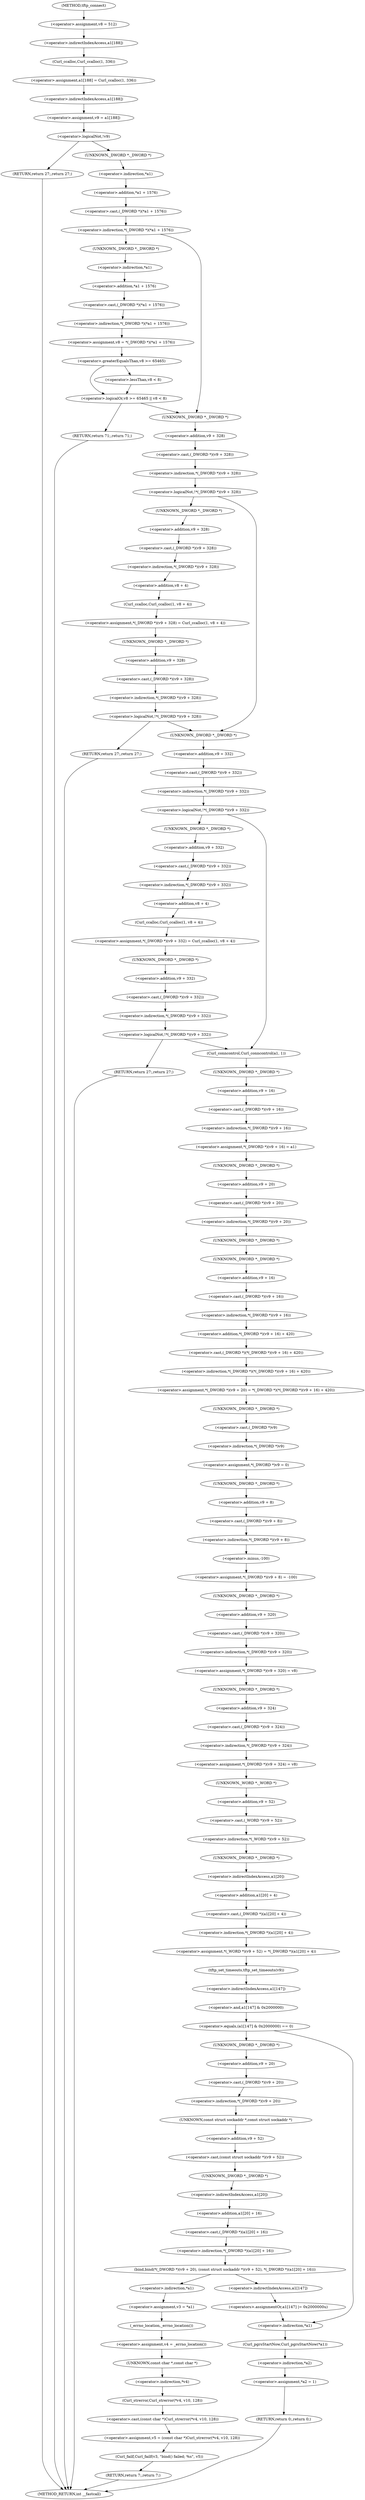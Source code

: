 digraph tftp_connect {  
"1000117" [label = "(<operator>.assignment,v8 = 512)" ]
"1000120" [label = "(<operator>.assignment,a1[188] = Curl_ccalloc(1, 336))" ]
"1000121" [label = "(<operator>.indirectIndexAccess,a1[188])" ]
"1000124" [label = "(Curl_ccalloc,Curl_ccalloc(1, 336))" ]
"1000127" [label = "(<operator>.assignment,v9 = a1[188])" ]
"1000129" [label = "(<operator>.indirectIndexAccess,a1[188])" ]
"1000133" [label = "(<operator>.logicalNot,!v9)" ]
"1000135" [label = "(RETURN,return 27;,return 27;)" ]
"1000138" [label = "(<operator>.indirection,*(_DWORD *)(*a1 + 1576))" ]
"1000139" [label = "(<operator>.cast,(_DWORD *)(*a1 + 1576))" ]
"1000140" [label = "(UNKNOWN,_DWORD *,_DWORD *)" ]
"1000141" [label = "(<operator>.addition,*a1 + 1576)" ]
"1000142" [label = "(<operator>.indirection,*a1)" ]
"1000146" [label = "(<operator>.assignment,v8 = *(_DWORD *)(*a1 + 1576))" ]
"1000148" [label = "(<operator>.indirection,*(_DWORD *)(*a1 + 1576))" ]
"1000149" [label = "(<operator>.cast,(_DWORD *)(*a1 + 1576))" ]
"1000150" [label = "(UNKNOWN,_DWORD *,_DWORD *)" ]
"1000151" [label = "(<operator>.addition,*a1 + 1576)" ]
"1000152" [label = "(<operator>.indirection,*a1)" ]
"1000156" [label = "(<operator>.logicalOr,v8 >= 65465 || v8 < 8)" ]
"1000157" [label = "(<operator>.greaterEqualsThan,v8 >= 65465)" ]
"1000160" [label = "(<operator>.lessThan,v8 < 8)" ]
"1000163" [label = "(RETURN,return 71;,return 71;)" ]
"1000166" [label = "(<operator>.logicalNot,!*(_DWORD *)(v9 + 328))" ]
"1000167" [label = "(<operator>.indirection,*(_DWORD *)(v9 + 328))" ]
"1000168" [label = "(<operator>.cast,(_DWORD *)(v9 + 328))" ]
"1000169" [label = "(UNKNOWN,_DWORD *,_DWORD *)" ]
"1000170" [label = "(<operator>.addition,v9 + 328)" ]
"1000174" [label = "(<operator>.assignment,*(_DWORD *)(v9 + 328) = Curl_ccalloc(1, v8 + 4))" ]
"1000175" [label = "(<operator>.indirection,*(_DWORD *)(v9 + 328))" ]
"1000176" [label = "(<operator>.cast,(_DWORD *)(v9 + 328))" ]
"1000177" [label = "(UNKNOWN,_DWORD *,_DWORD *)" ]
"1000178" [label = "(<operator>.addition,v9 + 328)" ]
"1000181" [label = "(Curl_ccalloc,Curl_ccalloc(1, v8 + 4))" ]
"1000183" [label = "(<operator>.addition,v8 + 4)" ]
"1000187" [label = "(<operator>.logicalNot,!*(_DWORD *)(v9 + 328))" ]
"1000188" [label = "(<operator>.indirection,*(_DWORD *)(v9 + 328))" ]
"1000189" [label = "(<operator>.cast,(_DWORD *)(v9 + 328))" ]
"1000190" [label = "(UNKNOWN,_DWORD *,_DWORD *)" ]
"1000191" [label = "(<operator>.addition,v9 + 328)" ]
"1000194" [label = "(RETURN,return 27;,return 27;)" ]
"1000197" [label = "(<operator>.logicalNot,!*(_DWORD *)(v9 + 332))" ]
"1000198" [label = "(<operator>.indirection,*(_DWORD *)(v9 + 332))" ]
"1000199" [label = "(<operator>.cast,(_DWORD *)(v9 + 332))" ]
"1000200" [label = "(UNKNOWN,_DWORD *,_DWORD *)" ]
"1000201" [label = "(<operator>.addition,v9 + 332)" ]
"1000205" [label = "(<operator>.assignment,*(_DWORD *)(v9 + 332) = Curl_ccalloc(1, v8 + 4))" ]
"1000206" [label = "(<operator>.indirection,*(_DWORD *)(v9 + 332))" ]
"1000207" [label = "(<operator>.cast,(_DWORD *)(v9 + 332))" ]
"1000208" [label = "(UNKNOWN,_DWORD *,_DWORD *)" ]
"1000209" [label = "(<operator>.addition,v9 + 332)" ]
"1000212" [label = "(Curl_ccalloc,Curl_ccalloc(1, v8 + 4))" ]
"1000214" [label = "(<operator>.addition,v8 + 4)" ]
"1000218" [label = "(<operator>.logicalNot,!*(_DWORD *)(v9 + 332))" ]
"1000219" [label = "(<operator>.indirection,*(_DWORD *)(v9 + 332))" ]
"1000220" [label = "(<operator>.cast,(_DWORD *)(v9 + 332))" ]
"1000221" [label = "(UNKNOWN,_DWORD *,_DWORD *)" ]
"1000222" [label = "(<operator>.addition,v9 + 332)" ]
"1000225" [label = "(RETURN,return 27;,return 27;)" ]
"1000227" [label = "(Curl_conncontrol,Curl_conncontrol(a1, 1))" ]
"1000230" [label = "(<operator>.assignment,*(_DWORD *)(v9 + 16) = a1)" ]
"1000231" [label = "(<operator>.indirection,*(_DWORD *)(v9 + 16))" ]
"1000232" [label = "(<operator>.cast,(_DWORD *)(v9 + 16))" ]
"1000233" [label = "(UNKNOWN,_DWORD *,_DWORD *)" ]
"1000234" [label = "(<operator>.addition,v9 + 16)" ]
"1000238" [label = "(<operator>.assignment,*(_DWORD *)(v9 + 20) = *(_DWORD *)(*(_DWORD *)(v9 + 16) + 420))" ]
"1000239" [label = "(<operator>.indirection,*(_DWORD *)(v9 + 20))" ]
"1000240" [label = "(<operator>.cast,(_DWORD *)(v9 + 20))" ]
"1000241" [label = "(UNKNOWN,_DWORD *,_DWORD *)" ]
"1000242" [label = "(<operator>.addition,v9 + 20)" ]
"1000245" [label = "(<operator>.indirection,*(_DWORD *)(*(_DWORD *)(v9 + 16) + 420))" ]
"1000246" [label = "(<operator>.cast,(_DWORD *)(*(_DWORD *)(v9 + 16) + 420))" ]
"1000247" [label = "(UNKNOWN,_DWORD *,_DWORD *)" ]
"1000248" [label = "(<operator>.addition,*(_DWORD *)(v9 + 16) + 420)" ]
"1000249" [label = "(<operator>.indirection,*(_DWORD *)(v9 + 16))" ]
"1000250" [label = "(<operator>.cast,(_DWORD *)(v9 + 16))" ]
"1000251" [label = "(UNKNOWN,_DWORD *,_DWORD *)" ]
"1000252" [label = "(<operator>.addition,v9 + 16)" ]
"1000256" [label = "(<operator>.assignment,*(_DWORD *)v9 = 0)" ]
"1000257" [label = "(<operator>.indirection,*(_DWORD *)v9)" ]
"1000258" [label = "(<operator>.cast,(_DWORD *)v9)" ]
"1000259" [label = "(UNKNOWN,_DWORD *,_DWORD *)" ]
"1000262" [label = "(<operator>.assignment,*(_DWORD *)(v9 + 8) = -100)" ]
"1000263" [label = "(<operator>.indirection,*(_DWORD *)(v9 + 8))" ]
"1000264" [label = "(<operator>.cast,(_DWORD *)(v9 + 8))" ]
"1000265" [label = "(UNKNOWN,_DWORD *,_DWORD *)" ]
"1000266" [label = "(<operator>.addition,v9 + 8)" ]
"1000269" [label = "(<operator>.minus,-100)" ]
"1000271" [label = "(<operator>.assignment,*(_DWORD *)(v9 + 320) = v8)" ]
"1000272" [label = "(<operator>.indirection,*(_DWORD *)(v9 + 320))" ]
"1000273" [label = "(<operator>.cast,(_DWORD *)(v9 + 320))" ]
"1000274" [label = "(UNKNOWN,_DWORD *,_DWORD *)" ]
"1000275" [label = "(<operator>.addition,v9 + 320)" ]
"1000279" [label = "(<operator>.assignment,*(_DWORD *)(v9 + 324) = v8)" ]
"1000280" [label = "(<operator>.indirection,*(_DWORD *)(v9 + 324))" ]
"1000281" [label = "(<operator>.cast,(_DWORD *)(v9 + 324))" ]
"1000282" [label = "(UNKNOWN,_DWORD *,_DWORD *)" ]
"1000283" [label = "(<operator>.addition,v9 + 324)" ]
"1000287" [label = "(<operator>.assignment,*(_WORD *)(v9 + 52) = *(_DWORD *)(a1[20] + 4))" ]
"1000288" [label = "(<operator>.indirection,*(_WORD *)(v9 + 52))" ]
"1000289" [label = "(<operator>.cast,(_WORD *)(v9 + 52))" ]
"1000290" [label = "(UNKNOWN,_WORD *,_WORD *)" ]
"1000291" [label = "(<operator>.addition,v9 + 52)" ]
"1000294" [label = "(<operator>.indirection,*(_DWORD *)(a1[20] + 4))" ]
"1000295" [label = "(<operator>.cast,(_DWORD *)(a1[20] + 4))" ]
"1000296" [label = "(UNKNOWN,_DWORD *,_DWORD *)" ]
"1000297" [label = "(<operator>.addition,a1[20] + 4)" ]
"1000298" [label = "(<operator>.indirectIndexAccess,a1[20])" ]
"1000302" [label = "(tftp_set_timeouts,tftp_set_timeouts(v9))" ]
"1000305" [label = "(<operator>.equals,(a1[147] & 0x2000000) == 0)" ]
"1000306" [label = "(<operator>.and,a1[147] & 0x2000000)" ]
"1000307" [label = "(<operator>.indirectIndexAccess,a1[147])" ]
"1000314" [label = "(bind,bind(*(_DWORD *)(v9 + 20), (const struct sockaddr *)(v9 + 52), *(_DWORD *)(a1[20] + 16)))" ]
"1000315" [label = "(<operator>.indirection,*(_DWORD *)(v9 + 20))" ]
"1000316" [label = "(<operator>.cast,(_DWORD *)(v9 + 20))" ]
"1000317" [label = "(UNKNOWN,_DWORD *,_DWORD *)" ]
"1000318" [label = "(<operator>.addition,v9 + 20)" ]
"1000321" [label = "(<operator>.cast,(const struct sockaddr *)(v9 + 52))" ]
"1000322" [label = "(UNKNOWN,const struct sockaddr *,const struct sockaddr *)" ]
"1000323" [label = "(<operator>.addition,v9 + 52)" ]
"1000326" [label = "(<operator>.indirection,*(_DWORD *)(a1[20] + 16))" ]
"1000327" [label = "(<operator>.cast,(_DWORD *)(a1[20] + 16))" ]
"1000328" [label = "(UNKNOWN,_DWORD *,_DWORD *)" ]
"1000329" [label = "(<operator>.addition,a1[20] + 16)" ]
"1000330" [label = "(<operator>.indirectIndexAccess,a1[20])" ]
"1000335" [label = "(<operator>.assignment,v3 = *a1)" ]
"1000337" [label = "(<operator>.indirection,*a1)" ]
"1000339" [label = "(<operator>.assignment,v4 = _errno_location())" ]
"1000341" [label = "(_errno_location,_errno_location())" ]
"1000342" [label = "(<operator>.assignment,v5 = (const char *)Curl_strerror(*v4, v10, 128))" ]
"1000344" [label = "(<operator>.cast,(const char *)Curl_strerror(*v4, v10, 128))" ]
"1000345" [label = "(UNKNOWN,const char *,const char *)" ]
"1000346" [label = "(Curl_strerror,Curl_strerror(*v4, v10, 128))" ]
"1000347" [label = "(<operator>.indirection,*v4)" ]
"1000351" [label = "(Curl_failf,Curl_failf(v3, \"bind() failed; %s\", v5))" ]
"1000355" [label = "(RETURN,return 7;,return 7;)" ]
"1000357" [label = "(<operators>.assignmentOr,a1[147] |= 0x2000000u)" ]
"1000358" [label = "(<operator>.indirectIndexAccess,a1[147])" ]
"1000362" [label = "(Curl_pgrsStartNow,Curl_pgrsStartNow(*a1))" ]
"1000363" [label = "(<operator>.indirection,*a1)" ]
"1000365" [label = "(<operator>.assignment,*a2 = 1)" ]
"1000366" [label = "(<operator>.indirection,*a2)" ]
"1000369" [label = "(RETURN,return 0;,return 0;)" ]
"1000107" [label = "(METHOD,tftp_connect)" ]
"1000371" [label = "(METHOD_RETURN,int __fastcall)" ]
  "1000117" -> "1000121" 
  "1000120" -> "1000129" 
  "1000121" -> "1000124" 
  "1000124" -> "1000120" 
  "1000127" -> "1000133" 
  "1000129" -> "1000127" 
  "1000133" -> "1000140" 
  "1000133" -> "1000135" 
  "1000135" -> "1000371" 
  "1000138" -> "1000169" 
  "1000138" -> "1000150" 
  "1000139" -> "1000138" 
  "1000140" -> "1000142" 
  "1000141" -> "1000139" 
  "1000142" -> "1000141" 
  "1000146" -> "1000157" 
  "1000148" -> "1000146" 
  "1000149" -> "1000148" 
  "1000150" -> "1000152" 
  "1000151" -> "1000149" 
  "1000152" -> "1000151" 
  "1000156" -> "1000169" 
  "1000156" -> "1000163" 
  "1000157" -> "1000156" 
  "1000157" -> "1000160" 
  "1000160" -> "1000156" 
  "1000163" -> "1000371" 
  "1000166" -> "1000177" 
  "1000166" -> "1000200" 
  "1000167" -> "1000166" 
  "1000168" -> "1000167" 
  "1000169" -> "1000170" 
  "1000170" -> "1000168" 
  "1000174" -> "1000190" 
  "1000175" -> "1000183" 
  "1000176" -> "1000175" 
  "1000177" -> "1000178" 
  "1000178" -> "1000176" 
  "1000181" -> "1000174" 
  "1000183" -> "1000181" 
  "1000187" -> "1000200" 
  "1000187" -> "1000194" 
  "1000188" -> "1000187" 
  "1000189" -> "1000188" 
  "1000190" -> "1000191" 
  "1000191" -> "1000189" 
  "1000194" -> "1000371" 
  "1000197" -> "1000208" 
  "1000197" -> "1000227" 
  "1000198" -> "1000197" 
  "1000199" -> "1000198" 
  "1000200" -> "1000201" 
  "1000201" -> "1000199" 
  "1000205" -> "1000221" 
  "1000206" -> "1000214" 
  "1000207" -> "1000206" 
  "1000208" -> "1000209" 
  "1000209" -> "1000207" 
  "1000212" -> "1000205" 
  "1000214" -> "1000212" 
  "1000218" -> "1000225" 
  "1000218" -> "1000227" 
  "1000219" -> "1000218" 
  "1000220" -> "1000219" 
  "1000221" -> "1000222" 
  "1000222" -> "1000220" 
  "1000225" -> "1000371" 
  "1000227" -> "1000233" 
  "1000230" -> "1000241" 
  "1000231" -> "1000230" 
  "1000232" -> "1000231" 
  "1000233" -> "1000234" 
  "1000234" -> "1000232" 
  "1000238" -> "1000259" 
  "1000239" -> "1000247" 
  "1000240" -> "1000239" 
  "1000241" -> "1000242" 
  "1000242" -> "1000240" 
  "1000245" -> "1000238" 
  "1000246" -> "1000245" 
  "1000247" -> "1000251" 
  "1000248" -> "1000246" 
  "1000249" -> "1000248" 
  "1000250" -> "1000249" 
  "1000251" -> "1000252" 
  "1000252" -> "1000250" 
  "1000256" -> "1000265" 
  "1000257" -> "1000256" 
  "1000258" -> "1000257" 
  "1000259" -> "1000258" 
  "1000262" -> "1000274" 
  "1000263" -> "1000269" 
  "1000264" -> "1000263" 
  "1000265" -> "1000266" 
  "1000266" -> "1000264" 
  "1000269" -> "1000262" 
  "1000271" -> "1000282" 
  "1000272" -> "1000271" 
  "1000273" -> "1000272" 
  "1000274" -> "1000275" 
  "1000275" -> "1000273" 
  "1000279" -> "1000290" 
  "1000280" -> "1000279" 
  "1000281" -> "1000280" 
  "1000282" -> "1000283" 
  "1000283" -> "1000281" 
  "1000287" -> "1000302" 
  "1000288" -> "1000296" 
  "1000289" -> "1000288" 
  "1000290" -> "1000291" 
  "1000291" -> "1000289" 
  "1000294" -> "1000287" 
  "1000295" -> "1000294" 
  "1000296" -> "1000298" 
  "1000297" -> "1000295" 
  "1000298" -> "1000297" 
  "1000302" -> "1000307" 
  "1000305" -> "1000317" 
  "1000305" -> "1000363" 
  "1000306" -> "1000305" 
  "1000307" -> "1000306" 
  "1000314" -> "1000337" 
  "1000314" -> "1000358" 
  "1000315" -> "1000322" 
  "1000316" -> "1000315" 
  "1000317" -> "1000318" 
  "1000318" -> "1000316" 
  "1000321" -> "1000328" 
  "1000322" -> "1000323" 
  "1000323" -> "1000321" 
  "1000326" -> "1000314" 
  "1000327" -> "1000326" 
  "1000328" -> "1000330" 
  "1000329" -> "1000327" 
  "1000330" -> "1000329" 
  "1000335" -> "1000341" 
  "1000337" -> "1000335" 
  "1000339" -> "1000345" 
  "1000341" -> "1000339" 
  "1000342" -> "1000351" 
  "1000344" -> "1000342" 
  "1000345" -> "1000347" 
  "1000346" -> "1000344" 
  "1000347" -> "1000346" 
  "1000351" -> "1000355" 
  "1000355" -> "1000371" 
  "1000357" -> "1000363" 
  "1000358" -> "1000357" 
  "1000362" -> "1000366" 
  "1000363" -> "1000362" 
  "1000365" -> "1000369" 
  "1000366" -> "1000365" 
  "1000369" -> "1000371" 
  "1000107" -> "1000117" 
}
